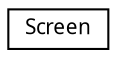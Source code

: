 digraph G
{
  edge [fontname="FreeSans.ttf",fontsize="10",labelfontname="FreeSans.ttf",labelfontsize="10"];
  node [fontname="FreeSans.ttf",fontsize="10",shape=record];
  rankdir=LR;
  Node1 [label="Screen",height=0.2,width=0.4,color="black", fillcolor="white", style="filled",URL="$classScreen.html",tooltip="Clase que gestiona los gráficos en la Nintendo Wii."];
}

